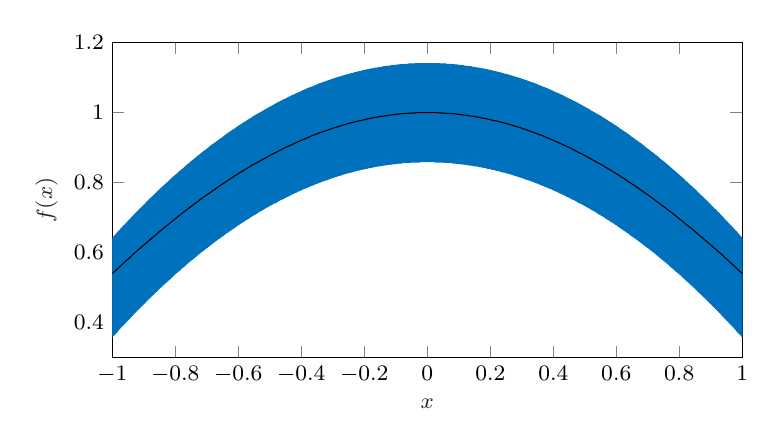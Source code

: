 % This file was created by matlab2tikz.
%
\definecolor{mycolor1}{rgb}{0.0,0.447,0.741}%
%
\begin{tikzpicture}
\footnotesize

\begin{axis}[%
width=8cm,
height=4cm,
at={(0in,0in)},
scale only axis,
xmin=-1,
xmax=1,
xlabel style={font=\color{white!15!black}},
xlabel={$x$},
ymin=0.3,
ymax=1.2,
ylabel style={font=\color{white!15!black}},
ylabel={$f(x)$},
axis background/.style={fill=white}
]

\addplot[area legend, draw=mycolor1, fill=mycolor1, forget plot]
table[row sep=crcr] {%
x	y\\
1	0.36\\
0.998	0.362\\
0.996	0.364\\
0.994	0.366\\
0.988	0.371\\
0.986	0.373\\
0.984	0.375\\
0.982	0.377\\
0.981	0.379\\
0.979	0.381\\
0.977	0.383\\
0.975	0.385\\
0.973	0.387\\
0.971	0.389\\
0.969	0.391\\
0.965	0.394\\
0.963	0.396\\
0.961	0.398\\
0.959	0.4\\
0.957	0.402\\
0.955	0.404\\
0.953	0.406\\
0.951	0.407\\
0.949	0.409\\
0.947	0.411\\
0.945	0.413\\
0.943	0.415\\
0.941	0.417\\
0.94	0.418\\
0.935	0.422\\
0.934	0.424\\
0.932	0.426\\
0.93	0.428\\
0.928	0.429\\
0.926	0.431\\
0.924	0.433\\
0.922	0.435\\
0.92	0.437\\
0.918	0.438\\
0.916	0.44\\
0.914	0.442\\
0.912	0.444\\
0.91	0.446\\
0.908	0.447\\
0.906	0.449\\
0.904	0.451\\
0.902	0.453\\
0.9	0.454\\
0.898	0.456\\
0.896	0.458\\
0.894	0.46\\
0.893	0.461\\
0.891	0.463\\
0.889	0.465\\
0.887	0.467\\
0.885	0.468\\
0.883	0.47\\
0.881	0.472\\
0.879	0.473\\
0.877	0.475\\
0.873	0.479\\
0.871	0.48\\
0.869	0.482\\
0.867	0.484\\
0.865	0.485\\
0.863	0.487\\
0.861	0.489\\
0.859	0.49\\
0.857	0.492\\
0.856	0.494\\
0.854	0.495\\
0.852	0.497\\
0.85	0.499\\
0.848	0.5\\
0.846	0.502\\
0.844	0.504\\
0.842	0.505\\
0.84	0.507\\
0.838	0.509\\
0.836	0.51\\
0.834	0.512\\
0.832	0.514\\
0.83	0.515\\
0.828	0.517\\
0.826	0.518\\
0.824	0.52\\
0.822	0.522\\
0.82	0.523\\
0.818	0.525\\
0.816	0.526\\
0.815	0.528\\
0.81	0.531\\
0.809	0.533\\
0.807	0.534\\
0.805	0.536\\
0.803	0.538\\
0.801	0.539\\
0.799	0.541\\
0.797	0.542\\
0.795	0.544\\
0.793	0.545\\
0.791	0.547\\
0.789	0.548\\
0.787	0.55\\
0.785	0.551\\
0.783	0.553\\
0.781	0.555\\
0.779	0.556\\
0.777	0.558\\
0.775	0.559\\
0.773	0.561\\
0.771	0.562\\
0.769	0.564\\
0.768	0.565\\
0.766	0.567\\
0.764	0.568\\
0.762	0.57\\
0.76	0.571\\
0.758	0.573\\
0.756	0.574\\
0.754	0.576\\
0.752	0.577\\
0.748	0.58\\
0.746	0.581\\
0.744	0.583\\
0.742	0.584\\
0.74	0.586\\
0.738	0.587\\
0.736	0.589\\
0.734	0.59\\
0.732	0.592\\
0.731	0.593\\
0.729	0.594\\
0.727	0.596\\
0.725	0.597\\
0.723	0.599\\
0.721	0.6\\
0.719	0.602\\
0.715	0.604\\
0.713	0.606\\
0.711	0.607\\
0.709	0.608\\
0.707	0.61\\
0.705	0.611\\
0.703	0.613\\
0.701	0.614\\
0.699	0.615\\
0.697	0.617\\
0.695	0.618\\
0.693	0.619\\
0.691	0.621\\
0.69	0.622\\
0.688	0.623\\
0.685	0.625\\
0.684	0.626\\
0.682	0.627\\
0.68	0.629\\
0.678	0.63\\
0.676	0.631\\
0.674	0.633\\
0.672	0.634\\
0.67	0.635\\
0.668	0.637\\
0.666	0.638\\
0.664	0.639\\
0.662	0.641\\
0.66	0.642\\
0.658	0.643\\
0.656	0.644\\
0.654	0.646\\
0.652	0.647\\
0.65	0.648\\
0.648	0.649\\
0.646	0.651\\
0.644	0.652\\
0.643	0.653\\
0.641	0.655\\
0.639	0.656\\
0.637	0.657\\
0.635	0.658\\
0.633	0.659\\
0.631	0.661\\
0.629	0.662\\
0.627	0.663\\
0.625	0.664\\
0.623	0.666\\
0.621	0.667\\
0.619	0.668\\
0.617	0.669\\
0.615	0.67\\
0.613	0.672\\
0.611	0.673\\
0.609	0.674\\
0.607	0.675\\
0.606	0.676\\
0.604	0.678\\
0.602	0.679\\
0.6	0.68\\
0.598	0.681\\
0.596	0.682\\
0.594	0.683\\
0.592	0.685\\
0.59	0.686\\
0.588	0.687\\
0.586	0.688\\
0.584	0.689\\
0.582	0.69\\
0.58	0.692\\
0.578	0.693\\
0.576	0.694\\
0.574	0.695\\
0.572	0.696\\
0.57	0.697\\
0.568	0.698\\
0.566	0.699\\
0.565	0.701\\
0.562	0.702\\
0.56	0.703\\
0.559	0.704\\
0.557	0.705\\
0.555	0.706\\
0.553	0.707\\
0.551	0.708\\
0.549	0.709\\
0.547	0.71\\
0.545	0.711\\
0.543	0.712\\
0.541	0.713\\
0.539	0.715\\
0.537	0.716\\
0.535	0.717\\
0.531	0.719\\
0.529	0.72\\
0.527	0.721\\
0.525	0.722\\
0.523	0.723\\
0.521	0.724\\
0.519	0.725\\
0.518	0.726\\
0.516	0.727\\
0.514	0.728\\
0.512	0.729\\
0.51	0.73\\
0.508	0.731\\
0.506	0.732\\
0.504	0.733\\
0.502	0.734\\
0.5	0.735\\
0.498	0.736\\
0.496	0.737\\
0.494	0.738\\
0.492	0.739\\
0.49	0.74\\
0.488	0.741\\
0.486	0.742\\
0.484	0.742\\
0.482	0.743\\
0.48	0.744\\
0.478	0.745\\
0.477	0.746\\
0.475	0.747\\
0.473	0.748\\
0.471	0.749\\
0.469	0.75\\
0.465	0.752\\
0.463	0.753\\
0.461	0.753\\
0.459	0.754\\
0.457	0.755\\
0.455	0.756\\
0.453	0.757\\
0.451	0.758\\
0.449	0.759\\
0.447	0.76\\
0.445	0.761\\
0.443	0.761\\
0.441	0.762\\
0.44	0.763\\
0.438	0.764\\
0.435	0.765\\
0.434	0.766\\
0.432	0.767\\
0.43	0.767\\
0.428	0.768\\
0.426	0.769\\
0.424	0.77\\
0.422	0.771\\
0.42	0.772\\
0.418	0.772\\
0.416	0.773\\
0.414	0.774\\
0.412	0.775\\
0.41	0.776\\
0.406	0.777\\
0.404	0.778\\
0.402	0.779\\
0.4	0.78\\
0.398	0.78\\
0.397	0.781\\
0.395	0.782\\
0.393	0.783\\
0.391	0.783\\
0.389	0.784\\
0.387	0.785\\
0.385	0.786\\
0.383	0.786\\
0.381	0.787\\
0.379	0.788\\
0.377	0.789\\
0.375	0.789\\
0.373	0.79\\
0.371	0.791\\
0.369	0.792\\
0.367	0.792\\
0.365	0.793\\
0.363	0.794\\
0.361	0.794\\
0.359	0.795\\
0.357	0.796\\
0.355	0.797\\
0.353	0.797\\
0.352	0.798\\
0.35	0.799\\
0.348	0.799\\
0.346	0.8\\
0.344	0.801\\
0.342	0.801\\
0.34	0.802\\
0.338	0.803\\
0.336	0.803\\
0.334	0.804\\
0.332	0.805\\
0.33	0.805\\
0.328	0.806\\
0.326	0.807\\
0.324	0.807\\
0.322	0.808\\
0.32	0.808\\
0.318	0.809\\
0.316	0.81\\
0.315	0.81\\
0.31	0.811\\
0.309	0.812\\
0.307	0.813\\
0.305	0.813\\
0.303	0.814\\
0.301	0.815\\
0.299	0.815\\
0.297	0.816\\
0.295	0.816\\
0.293	0.817\\
0.291	0.817\\
0.289	0.818\\
0.287	0.819\\
0.285	0.819\\
0.283	0.82\\
0.281	0.82\\
0.279	0.821\\
0.277	0.821\\
0.275	0.822\\
0.273	0.822\\
0.272	0.823\\
0.27	0.823\\
0.268	0.824\\
0.266	0.825\\
0.264	0.825\\
0.262	0.826\\
0.26	0.826\\
0.258	0.827\\
0.256	0.827\\
0.254	0.828\\
0.252	0.828\\
0.248	0.829\\
0.246	0.83\\
0.244	0.83\\
0.242	0.83\\
0.24	0.831\\
0.238	0.831\\
0.236	0.832\\
0.234	0.832\\
0.232	0.833\\
0.231	0.833\\
0.229	0.834\\
0.227	0.834\\
0.225	0.835\\
0.223	0.835\\
0.221	0.835\\
0.219	0.836\\
0.217	0.836\\
0.215	0.837\\
0.213	0.837\\
0.211	0.838\\
0.209	0.838\\
0.207	0.838\\
0.205	0.839\\
0.203	0.839\\
0.201	0.84\\
0.199	0.84\\
0.197	0.84\\
0.195	0.841\\
0.193	0.841\\
0.191	0.841\\
0.19	0.842\\
0.188	0.842\\
0.185	0.843\\
0.184	0.843\\
0.182	0.843\\
0.18	0.844\\
0.178	0.844\\
0.176	0.844\\
0.174	0.845\\
0.172	0.845\\
0.17	0.845\\
0.168	0.846\\
0.166	0.846\\
0.164	0.846\\
0.162	0.847\\
0.16	0.847\\
0.156	0.848\\
0.154	0.848\\
0.152	0.848\\
0.15	0.848\\
0.148	0.849\\
0.146	0.849\\
0.144	0.849\\
0.143	0.85\\
0.141	0.85\\
0.139	0.85\\
0.137	0.85\\
0.135	0.851\\
0.133	0.851\\
0.131	0.851\\
0.129	0.851\\
0.127	0.852\\
0.125	0.852\\
0.123	0.852\\
0.121	0.852\\
0.119	0.853\\
0.117	0.853\\
0.115	0.853\\
0.113	0.853\\
0.111	0.854\\
0.109	0.854\\
0.107	0.854\\
0.105	0.854\\
0.103	0.854\\
0.102	0.855\\
0.1	0.855\\
0.098	0.855\\
0.096	0.855\\
0.094	0.855\\
0.092	0.856\\
0.09	0.856\\
0.088	0.856\\
0.086	0.856\\
0.084	0.856\\
0.082	0.856\\
0.08	0.857\\
0.078	0.857\\
0.076	0.857\\
0.074	0.857\\
0.072	0.857\\
0.07	0.857\\
0.068	0.857\\
0.066	0.858\\
0.065	0.858\\
0.06	0.858\\
0.059	0.858\\
0.057	0.858\\
0.055	0.858\\
0.053	0.858\\
0.051	0.859\\
0.049	0.859\\
0.047	0.859\\
0.045	0.859\\
0.043	0.859\\
0.041	0.859\\
0.039	0.859\\
0.037	0.859\\
0.035	0.859\\
0.031	0.859\\
0.029	0.859\\
0.027	0.859\\
0.025	0.859\\
0.023	0.86\\
0.021	0.86\\
0.019	0.86\\
0.016	0.86\\
0.014	0.86\\
0.004	0.86\\
0.002	0.86\\
-0.002	0.86\\
-0.004	0.86\\
-0.014	0.86\\
-0.016	0.86\\
-0.019	0.86\\
-0.021	0.86\\
-0.023	0.86\\
-0.025	0.859\\
-0.027	0.859\\
-0.029	0.859\\
-0.031	0.859\\
-0.035	0.859\\
-0.037	0.859\\
-0.039	0.859\\
-0.041	0.859\\
-0.043	0.859\\
-0.045	0.859\\
-0.047	0.859\\
-0.049	0.859\\
-0.051	0.859\\
-0.053	0.858\\
-0.055	0.858\\
-0.057	0.858\\
-0.059	0.858\\
-0.06	0.858\\
-0.065	0.858\\
-0.066	0.858\\
-0.068	0.857\\
-0.07	0.857\\
-0.072	0.857\\
-0.074	0.857\\
-0.076	0.857\\
-0.078	0.857\\
-0.08	0.857\\
-0.082	0.856\\
-0.084	0.856\\
-0.086	0.856\\
-0.088	0.856\\
-0.09	0.856\\
-0.092	0.856\\
-0.094	0.855\\
-0.096	0.855\\
-0.098	0.855\\
-0.1	0.855\\
-0.102	0.855\\
-0.103	0.854\\
-0.105	0.854\\
-0.107	0.854\\
-0.109	0.854\\
-0.111	0.854\\
-0.113	0.853\\
-0.115	0.853\\
-0.117	0.853\\
-0.119	0.853\\
-0.121	0.852\\
-0.123	0.852\\
-0.125	0.852\\
-0.127	0.852\\
-0.129	0.851\\
-0.131	0.851\\
-0.133	0.851\\
-0.135	0.851\\
-0.137	0.85\\
-0.139	0.85\\
-0.141	0.85\\
-0.143	0.85\\
-0.144	0.849\\
-0.146	0.849\\
-0.148	0.849\\
-0.15	0.848\\
-0.152	0.848\\
-0.154	0.848\\
-0.156	0.848\\
-0.16	0.847\\
-0.162	0.847\\
-0.164	0.846\\
-0.166	0.846\\
-0.168	0.846\\
-0.17	0.845\\
-0.172	0.845\\
-0.174	0.845\\
-0.176	0.844\\
-0.178	0.844\\
-0.18	0.844\\
-0.182	0.843\\
-0.184	0.843\\
-0.185	0.843\\
-0.188	0.842\\
-0.19	0.842\\
-0.191	0.841\\
-0.193	0.841\\
-0.195	0.841\\
-0.197	0.84\\
-0.199	0.84\\
-0.201	0.84\\
-0.203	0.839\\
-0.205	0.839\\
-0.207	0.838\\
-0.209	0.838\\
-0.211	0.838\\
-0.213	0.837\\
-0.215	0.837\\
-0.217	0.836\\
-0.219	0.836\\
-0.221	0.835\\
-0.223	0.835\\
-0.225	0.835\\
-0.227	0.834\\
-0.229	0.834\\
-0.231	0.833\\
-0.232	0.833\\
-0.234	0.832\\
-0.236	0.832\\
-0.238	0.831\\
-0.24	0.831\\
-0.242	0.83\\
-0.244	0.83\\
-0.246	0.83\\
-0.248	0.829\\
-0.252	0.828\\
-0.254	0.828\\
-0.256	0.827\\
-0.258	0.827\\
-0.26	0.826\\
-0.262	0.826\\
-0.264	0.825\\
-0.266	0.825\\
-0.268	0.824\\
-0.27	0.823\\
-0.272	0.823\\
-0.273	0.822\\
-0.275	0.822\\
-0.277	0.821\\
-0.279	0.821\\
-0.281	0.82\\
-0.283	0.82\\
-0.285	0.819\\
-0.287	0.819\\
-0.289	0.818\\
-0.291	0.817\\
-0.293	0.817\\
-0.295	0.816\\
-0.297	0.816\\
-0.299	0.815\\
-0.301	0.815\\
-0.303	0.814\\
-0.305	0.813\\
-0.307	0.813\\
-0.309	0.812\\
-0.31	0.811\\
-0.315	0.81\\
-0.316	0.81\\
-0.318	0.809\\
-0.32	0.808\\
-0.322	0.808\\
-0.324	0.807\\
-0.326	0.807\\
-0.328	0.806\\
-0.33	0.805\\
-0.332	0.805\\
-0.334	0.804\\
-0.336	0.803\\
-0.338	0.803\\
-0.34	0.802\\
-0.342	0.801\\
-0.344	0.801\\
-0.346	0.8\\
-0.348	0.799\\
-0.35	0.799\\
-0.352	0.798\\
-0.353	0.797\\
-0.355	0.797\\
-0.357	0.796\\
-0.359	0.795\\
-0.361	0.794\\
-0.363	0.794\\
-0.365	0.793\\
-0.367	0.792\\
-0.369	0.792\\
-0.371	0.791\\
-0.373	0.79\\
-0.375	0.789\\
-0.377	0.789\\
-0.379	0.788\\
-0.381	0.787\\
-0.383	0.786\\
-0.385	0.786\\
-0.387	0.785\\
-0.389	0.784\\
-0.391	0.783\\
-0.393	0.783\\
-0.395	0.782\\
-0.397	0.781\\
-0.398	0.78\\
-0.4	0.78\\
-0.402	0.779\\
-0.404	0.778\\
-0.406	0.777\\
-0.41	0.776\\
-0.412	0.775\\
-0.414	0.774\\
-0.416	0.773\\
-0.418	0.772\\
-0.42	0.772\\
-0.422	0.771\\
-0.424	0.77\\
-0.426	0.769\\
-0.428	0.768\\
-0.43	0.767\\
-0.432	0.767\\
-0.434	0.766\\
-0.435	0.765\\
-0.438	0.764\\
-0.44	0.763\\
-0.441	0.762\\
-0.443	0.761\\
-0.445	0.761\\
-0.447	0.76\\
-0.449	0.759\\
-0.451	0.758\\
-0.453	0.757\\
-0.455	0.756\\
-0.457	0.755\\
-0.459	0.754\\
-0.461	0.753\\
-0.463	0.753\\
-0.465	0.752\\
-0.469	0.75\\
-0.471	0.749\\
-0.473	0.748\\
-0.475	0.747\\
-0.477	0.746\\
-0.478	0.745\\
-0.48	0.744\\
-0.482	0.743\\
-0.484	0.742\\
-0.486	0.742\\
-0.488	0.741\\
-0.49	0.74\\
-0.492	0.739\\
-0.494	0.738\\
-0.496	0.737\\
-0.498	0.736\\
-0.5	0.735\\
-0.502	0.734\\
-0.504	0.733\\
-0.506	0.732\\
-0.508	0.731\\
-0.51	0.73\\
-0.512	0.729\\
-0.514	0.728\\
-0.516	0.727\\
-0.518	0.726\\
-0.519	0.725\\
-0.521	0.724\\
-0.523	0.723\\
-0.525	0.722\\
-0.527	0.721\\
-0.529	0.72\\
-0.531	0.719\\
-0.535	0.717\\
-0.537	0.716\\
-0.539	0.715\\
-0.541	0.713\\
-0.543	0.712\\
-0.545	0.711\\
-0.547	0.71\\
-0.549	0.709\\
-0.551	0.708\\
-0.553	0.707\\
-0.555	0.706\\
-0.557	0.705\\
-0.559	0.704\\
-0.56	0.703\\
-0.562	0.702\\
-0.565	0.701\\
-0.566	0.699\\
-0.568	0.698\\
-0.57	0.697\\
-0.572	0.696\\
-0.574	0.695\\
-0.576	0.694\\
-0.578	0.693\\
-0.58	0.692\\
-0.582	0.69\\
-0.584	0.689\\
-0.586	0.688\\
-0.588	0.687\\
-0.59	0.686\\
-0.592	0.685\\
-0.594	0.683\\
-0.596	0.682\\
-0.598	0.681\\
-0.6	0.68\\
-0.602	0.679\\
-0.604	0.678\\
-0.606	0.676\\
-0.607	0.675\\
-0.609	0.674\\
-0.611	0.673\\
-0.613	0.672\\
-0.615	0.67\\
-0.617	0.669\\
-0.619	0.668\\
-0.621	0.667\\
-0.623	0.666\\
-0.625	0.664\\
-0.627	0.663\\
-0.629	0.662\\
-0.631	0.661\\
-0.633	0.659\\
-0.635	0.658\\
-0.637	0.657\\
-0.639	0.656\\
-0.641	0.655\\
-0.643	0.653\\
-0.644	0.652\\
-0.646	0.651\\
-0.648	0.649\\
-0.65	0.648\\
-0.652	0.647\\
-0.654	0.646\\
-0.656	0.644\\
-0.658	0.643\\
-0.66	0.642\\
-0.662	0.641\\
-0.664	0.639\\
-0.666	0.638\\
-0.668	0.637\\
-0.67	0.635\\
-0.672	0.634\\
-0.674	0.633\\
-0.676	0.631\\
-0.678	0.63\\
-0.68	0.629\\
-0.682	0.627\\
-0.684	0.626\\
-0.685	0.625\\
-0.688	0.623\\
-0.69	0.622\\
-0.691	0.621\\
-0.693	0.619\\
-0.695	0.618\\
-0.697	0.617\\
-0.699	0.615\\
-0.701	0.614\\
-0.703	0.613\\
-0.705	0.611\\
-0.707	0.61\\
-0.709	0.608\\
-0.711	0.607\\
-0.713	0.606\\
-0.715	0.604\\
-0.719	0.602\\
-0.721	0.6\\
-0.723	0.599\\
-0.725	0.597\\
-0.727	0.596\\
-0.729	0.594\\
-0.731	0.593\\
-0.732	0.592\\
-0.734	0.59\\
-0.736	0.589\\
-0.738	0.587\\
-0.74	0.586\\
-0.742	0.584\\
-0.744	0.583\\
-0.746	0.581\\
-0.748	0.58\\
-0.752	0.577\\
-0.754	0.576\\
-0.756	0.574\\
-0.758	0.573\\
-0.76	0.571\\
-0.762	0.57\\
-0.764	0.568\\
-0.766	0.567\\
-0.768	0.565\\
-0.769	0.564\\
-0.771	0.562\\
-0.773	0.561\\
-0.775	0.559\\
-0.777	0.558\\
-0.779	0.556\\
-0.781	0.555\\
-0.783	0.553\\
-0.785	0.551\\
-0.787	0.55\\
-0.789	0.548\\
-0.791	0.547\\
-0.793	0.545\\
-0.795	0.544\\
-0.797	0.542\\
-0.799	0.541\\
-0.801	0.539\\
-0.803	0.538\\
-0.805	0.536\\
-0.807	0.534\\
-0.809	0.533\\
-0.81	0.531\\
-0.815	0.528\\
-0.816	0.526\\
-0.818	0.525\\
-0.82	0.523\\
-0.822	0.522\\
-0.824	0.52\\
-0.826	0.518\\
-0.828	0.517\\
-0.83	0.515\\
-0.832	0.514\\
-0.834	0.512\\
-0.836	0.51\\
-0.838	0.509\\
-0.84	0.507\\
-0.842	0.505\\
-0.844	0.504\\
-0.846	0.502\\
-0.848	0.5\\
-0.85	0.499\\
-0.852	0.497\\
-0.854	0.495\\
-0.856	0.494\\
-0.857	0.492\\
-0.859	0.49\\
-0.861	0.489\\
-0.863	0.487\\
-0.865	0.485\\
-0.867	0.484\\
-0.869	0.482\\
-0.871	0.48\\
-0.873	0.479\\
-0.877	0.475\\
-0.879	0.473\\
-0.881	0.472\\
-0.883	0.47\\
-0.885	0.468\\
-0.887	0.467\\
-0.889	0.465\\
-0.891	0.463\\
-0.893	0.461\\
-0.894	0.46\\
-0.896	0.458\\
-0.898	0.456\\
-0.9	0.454\\
-0.902	0.453\\
-0.904	0.451\\
-0.906	0.449\\
-0.908	0.447\\
-0.91	0.446\\
-0.912	0.444\\
-0.914	0.442\\
-0.916	0.44\\
-0.918	0.438\\
-0.92	0.437\\
-0.922	0.435\\
-0.924	0.433\\
-0.926	0.431\\
-0.928	0.429\\
-0.93	0.428\\
-0.932	0.426\\
-0.934	0.424\\
-0.935	0.422\\
-0.94	0.418\\
-0.941	0.417\\
-0.943	0.415\\
-0.945	0.413\\
-0.947	0.411\\
-0.949	0.409\\
-0.951	0.407\\
-0.953	0.406\\
-0.955	0.404\\
-0.957	0.402\\
-0.959	0.4\\
-0.961	0.398\\
-0.963	0.396\\
-0.965	0.394\\
-0.969	0.391\\
-0.971	0.389\\
-0.973	0.387\\
-0.975	0.385\\
-0.977	0.383\\
-0.979	0.381\\
-0.981	0.379\\
-0.982	0.377\\
-0.984	0.375\\
-0.986	0.373\\
-0.988	0.371\\
-0.994	0.366\\
-0.996	0.364\\
-0.998	0.362\\
-1	0.36\\
-1	0.64\\
-0.988	0.652\\
-0.986	0.654\\
-0.981	0.66\\
-0.979	0.661\\
-0.977	0.663\\
-0.975	0.665\\
-0.973	0.667\\
-0.971	0.669\\
-0.969	0.671\\
-0.965	0.675\\
-0.963	0.677\\
-0.961	0.678\\
-0.959	0.68\\
-0.957	0.682\\
-0.955	0.684\\
-0.953	0.686\\
-0.951	0.688\\
-0.949	0.69\\
-0.947	0.692\\
-0.945	0.693\\
-0.943	0.695\\
-0.941	0.697\\
-0.94	0.699\\
-0.935	0.703\\
-0.934	0.704\\
-0.932	0.706\\
-0.93	0.708\\
-0.928	0.71\\
-0.926	0.712\\
-0.924	0.714\\
-0.922	0.715\\
-0.92	0.717\\
-0.918	0.719\\
-0.916	0.721\\
-0.914	0.723\\
-0.912	0.724\\
-0.91	0.726\\
-0.908	0.728\\
-0.906	0.73\\
-0.904	0.731\\
-0.902	0.733\\
-0.9	0.735\\
-0.898	0.737\\
-0.896	0.738\\
-0.894	0.74\\
-0.893	0.742\\
-0.891	0.744\\
-0.889	0.745\\
-0.887	0.747\\
-0.885	0.749\\
-0.883	0.751\\
-0.881	0.752\\
-0.879	0.754\\
-0.877	0.756\\
-0.873	0.759\\
-0.871	0.761\\
-0.869	0.762\\
-0.867	0.764\\
-0.865	0.766\\
-0.863	0.768\\
-0.861	0.769\\
-0.859	0.771\\
-0.857	0.773\\
-0.856	0.774\\
-0.854	0.776\\
-0.852	0.778\\
-0.85	0.779\\
-0.848	0.781\\
-0.846	0.783\\
-0.844	0.784\\
-0.842	0.786\\
-0.84	0.788\\
-0.838	0.789\\
-0.836	0.791\\
-0.834	0.792\\
-0.832	0.794\\
-0.83	0.796\\
-0.828	0.797\\
-0.826	0.799\\
-0.824	0.801\\
-0.822	0.802\\
-0.82	0.804\\
-0.818	0.805\\
-0.816	0.807\\
-0.815	0.809\\
-0.81	0.812\\
-0.809	0.813\\
-0.807	0.815\\
-0.805	0.817\\
-0.803	0.818\\
-0.801	0.82\\
-0.799	0.821\\
-0.797	0.823\\
-0.795	0.824\\
-0.793	0.826\\
-0.791	0.827\\
-0.789	0.829\\
-0.787	0.831\\
-0.785	0.832\\
-0.783	0.834\\
-0.781	0.835\\
-0.779	0.837\\
-0.777	0.838\\
-0.775	0.84\\
-0.773	0.841\\
-0.771	0.843\\
-0.769	0.844\\
-0.768	0.846\\
-0.766	0.847\\
-0.764	0.849\\
-0.762	0.85\\
-0.76	0.852\\
-0.758	0.853\\
-0.756	0.855\\
-0.754	0.856\\
-0.752	0.858\\
-0.748	0.861\\
-0.746	0.862\\
-0.744	0.863\\
-0.742	0.865\\
-0.74	0.866\\
-0.738	0.868\\
-0.736	0.869\\
-0.734	0.871\\
-0.732	0.872\\
-0.731	0.874\\
-0.729	0.875\\
-0.727	0.876\\
-0.725	0.878\\
-0.723	0.879\\
-0.721	0.88\\
-0.719	0.882\\
-0.715	0.885\\
-0.713	0.886\\
-0.711	0.887\\
-0.709	0.889\\
-0.707	0.89\\
-0.705	0.892\\
-0.703	0.893\\
-0.701	0.894\\
-0.699	0.896\\
-0.697	0.897\\
-0.695	0.898\\
-0.693	0.9\\
-0.691	0.901\\
-0.69	0.903\\
-0.688	0.904\\
-0.685	0.905\\
-0.684	0.907\\
-0.682	0.908\\
-0.68	0.909\\
-0.678	0.911\\
-0.676	0.912\\
-0.674	0.913\\
-0.672	0.914\\
-0.67	0.916\\
-0.668	0.917\\
-0.666	0.918\\
-0.664	0.92\\
-0.662	0.921\\
-0.66	0.922\\
-0.656	0.925\\
-0.654	0.926\\
-0.652	0.927\\
-0.65	0.929\\
-0.648	0.93\\
-0.646	0.931\\
-0.644	0.932\\
-0.643	0.934\\
-0.641	0.935\\
-0.639	0.936\\
-0.637	0.938\\
-0.635	0.939\\
-0.633	0.94\\
-0.631	0.941\\
-0.629	0.943\\
-0.627	0.944\\
-0.625	0.945\\
-0.623	0.946\\
-0.621	0.947\\
-0.619	0.949\\
-0.617	0.95\\
-0.615	0.951\\
-0.613	0.952\\
-0.611	0.953\\
-0.609	0.955\\
-0.607	0.956\\
-0.606	0.957\\
-0.604	0.958\\
-0.602	0.959\\
-0.6	0.961\\
-0.598	0.962\\
-0.596	0.963\\
-0.594	0.964\\
-0.592	0.965\\
-0.59	0.966\\
-0.588	0.967\\
-0.586	0.969\\
-0.584	0.97\\
-0.582	0.971\\
-0.58	0.972\\
-0.578	0.973\\
-0.576	0.974\\
-0.574	0.975\\
-0.572	0.977\\
-0.57	0.978\\
-0.568	0.979\\
-0.566	0.98\\
-0.565	0.981\\
-0.56	0.983\\
-0.559	0.984\\
-0.557	0.985\\
-0.555	0.986\\
-0.553	0.988\\
-0.551	0.989\\
-0.549	0.99\\
-0.547	0.991\\
-0.545	0.992\\
-0.543	0.993\\
-0.541	0.994\\
-0.539	0.995\\
-0.537	0.996\\
-0.535	0.997\\
-0.533	0.998\\
-0.531	0.999\\
-0.529	1.0\\
-0.527	1.001\\
-0.525	1.002\\
-0.523	1.003\\
-0.521	1.004\\
-0.519	1.005\\
-0.518	1.006\\
-0.516	1.007\\
-0.514	1.008\\
-0.512	1.009\\
-0.51	1.01\\
-0.508	1.011\\
-0.506	1.012\\
-0.504	1.013\\
-0.502	1.014\\
-0.5	1.015\\
-0.498	1.016\\
-0.496	1.017\\
-0.494	1.018\\
-0.492	1.019\\
-0.49	1.02\\
-0.488	1.021\\
-0.486	1.022\\
-0.484	1.023\\
-0.482	1.024\\
-0.48	1.025\\
-0.478	1.026\\
-0.477	1.027\\
-0.475	1.028\\
-0.473	1.028\\
-0.471	1.03\\
-0.469	1.03\\
-0.465	1.032\\
-0.463	1.033\\
-0.461	1.034\\
-0.459	1.035\\
-0.457	1.036\\
-0.455	1.037\\
-0.453	1.038\\
-0.451	1.038\\
-0.449	1.039\\
-0.447	1.04\\
-0.445	1.041\\
-0.443	1.042\\
-0.441	1.043\\
-0.44	1.044\\
-0.438	1.044\\
-0.435	1.045\\
-0.434	1.046\\
-0.432	1.047\\
-0.43	1.048\\
-0.428	1.049\\
-0.426	1.05\\
-0.424	1.05\\
-0.422	1.051\\
-0.42	1.052\\
-0.418	1.053\\
-0.416	1.054\\
-0.414	1.054\\
-0.412	1.055\\
-0.41	1.056\\
-0.406	1.058\\
-0.404	1.058\\
-0.402	1.059\\
-0.4	1.06\\
-0.398	1.061\\
-0.397	1.062\\
-0.395	1.062\\
-0.393	1.063\\
-0.391	1.064\\
-0.389	1.065\\
-0.387	1.065\\
-0.385	1.066\\
-0.383	1.067\\
-0.381	1.068\\
-0.379	1.069\\
-0.377	1.069\\
-0.375	1.07\\
-0.373	1.071\\
-0.371	1.071\\
-0.369	1.072\\
-0.367	1.073\\
-0.365	1.073\\
-0.363	1.074\\
-0.361	1.075\\
-0.359	1.076\\
-0.357	1.076\\
-0.355	1.077\\
-0.353	1.078\\
-0.352	1.078\\
-0.35	1.079\\
-0.348	1.08\\
-0.346	1.081\\
-0.344	1.081\\
-0.342	1.082\\
-0.34	1.083\\
-0.338	1.083\\
-0.336	1.084\\
-0.334	1.085\\
-0.332	1.085\\
-0.33	1.086\\
-0.328	1.086\\
-0.326	1.087\\
-0.324	1.088\\
-0.322	1.088\\
-0.32	1.089\\
-0.318	1.09\\
-0.316	1.09\\
-0.315	1.091\\
-0.31	1.092\\
-0.309	1.093\\
-0.307	1.093\\
-0.305	1.094\\
-0.303	1.094\\
-0.301	1.095\\
-0.299	1.096\\
-0.297	1.096\\
-0.295	1.097\\
-0.293	1.097\\
-0.291	1.098\\
-0.289	1.099\\
-0.287	1.099\\
-0.285	1.1\\
-0.283	1.1\\
-0.281	1.101\\
-0.279	1.101\\
-0.277	1.102\\
-0.275	1.102\\
-0.273	1.103\\
-0.272	1.103\\
-0.27	1.104\\
-0.268	1.104\\
-0.266	1.105\\
-0.264	1.105\\
-0.262	1.106\\
-0.26	1.107\\
-0.258	1.107\\
-0.256	1.107\\
-0.254	1.108\\
-0.252	1.109\\
-0.248	1.109\\
-0.246	1.11\\
-0.244	1.11\\
-0.242	1.111\\
-0.24	1.111\\
-0.238	1.112\\
-0.236	1.112\\
-0.234	1.113\\
-0.232	1.113\\
-0.231	1.114\\
-0.229	1.114\\
-0.227	1.115\\
-0.225	1.115\\
-0.223	1.115\\
-0.221	1.116\\
-0.219	1.116\\
-0.217	1.117\\
-0.215	1.117\\
-0.213	1.118\\
-0.211	1.118\\
-0.209	1.118\\
-0.207	1.119\\
-0.205	1.119\\
-0.203	1.12\\
-0.201	1.12\\
-0.199	1.12\\
-0.197	1.121\\
-0.195	1.121\\
-0.193	1.122\\
-0.191	1.122\\
-0.19	1.122\\
-0.188	1.123\\
-0.185	1.123\\
-0.184	1.123\\
-0.182	1.124\\
-0.18	1.124\\
-0.178	1.125\\
-0.176	1.125\\
-0.174	1.125\\
-0.172	1.125\\
-0.17	1.126\\
-0.168	1.126\\
-0.166	1.127\\
-0.164	1.127\\
-0.162	1.127\\
-0.16	1.127\\
-0.156	1.128\\
-0.154	1.128\\
-0.152	1.129\\
-0.15	1.129\\
-0.148	1.129\\
-0.146	1.129\\
-0.144	1.13\\
-0.143	1.13\\
-0.141	1.13\\
-0.139	1.131\\
-0.137	1.131\\
-0.135	1.131\\
-0.133	1.131\\
-0.131	1.132\\
-0.129	1.132\\
-0.127	1.132\\
-0.125	1.132\\
-0.123	1.133\\
-0.121	1.133\\
-0.119	1.133\\
-0.117	1.133\\
-0.115	1.134\\
-0.113	1.134\\
-0.111	1.134\\
-0.109	1.134\\
-0.107	1.135\\
-0.105	1.135\\
-0.103	1.135\\
-0.102	1.135\\
-0.1	1.135\\
-0.098	1.135\\
-0.096	1.136\\
-0.094	1.136\\
-0.092	1.136\\
-0.09	1.136\\
-0.088	1.136\\
-0.086	1.137\\
-0.084	1.137\\
-0.082	1.137\\
-0.08	1.137\\
-0.078	1.137\\
-0.076	1.137\\
-0.074	1.137\\
-0.072	1.138\\
-0.07	1.138\\
-0.068	1.138\\
-0.066	1.138\\
-0.065	1.138\\
-0.06	1.138\\
-0.059	1.139\\
-0.057	1.139\\
-0.055	1.139\\
-0.053	1.139\\
-0.051	1.139\\
-0.049	1.139\\
-0.047	1.139\\
-0.045	1.139\\
-0.043	1.139\\
-0.041	1.139\\
-0.039	1.139\\
-0.037	1.14\\
-0.035	1.14\\
-0.031	1.14\\
-0.029	1.14\\
-0.027	1.14\\
-0.025	1.14\\
-0.023	1.14\\
-0.021	1.14\\
-0.019	1.14\\
-0.016	1.14\\
-0.014	1.14\\
0.014	1.14\\
0.016	1.14\\
0.019	1.14\\
0.021	1.14\\
0.023	1.14\\
0.025	1.14\\
0.027	1.14\\
0.029	1.14\\
0.031	1.14\\
0.035	1.14\\
0.037	1.14\\
0.039	1.139\\
0.041	1.139\\
0.043	1.139\\
0.045	1.139\\
0.047	1.139\\
0.049	1.139\\
0.051	1.139\\
0.053	1.139\\
0.055	1.139\\
0.057	1.139\\
0.059	1.139\\
0.06	1.138\\
0.065	1.138\\
0.066	1.138\\
0.068	1.138\\
0.07	1.138\\
0.072	1.138\\
0.074	1.137\\
0.076	1.137\\
0.078	1.137\\
0.08	1.137\\
0.082	1.137\\
0.084	1.137\\
0.086	1.137\\
0.088	1.136\\
0.09	1.136\\
0.092	1.136\\
0.094	1.136\\
0.096	1.136\\
0.098	1.135\\
0.1	1.135\\
0.102	1.135\\
0.103	1.135\\
0.105	1.135\\
0.107	1.135\\
0.109	1.134\\
0.111	1.134\\
0.113	1.134\\
0.115	1.134\\
0.117	1.133\\
0.119	1.133\\
0.121	1.133\\
0.123	1.133\\
0.125	1.132\\
0.127	1.132\\
0.129	1.132\\
0.131	1.132\\
0.133	1.131\\
0.135	1.131\\
0.137	1.131\\
0.139	1.131\\
0.141	1.13\\
0.143	1.13\\
0.144	1.13\\
0.146	1.129\\
0.148	1.129\\
0.15	1.129\\
0.152	1.129\\
0.154	1.128\\
0.156	1.128\\
0.16	1.127\\
0.162	1.127\\
0.164	1.127\\
0.166	1.127\\
0.168	1.126\\
0.17	1.126\\
0.172	1.125\\
0.174	1.125\\
0.176	1.125\\
0.178	1.125\\
0.18	1.124\\
0.182	1.124\\
0.184	1.123\\
0.185	1.123\\
0.188	1.123\\
0.19	1.122\\
0.191	1.122\\
0.193	1.122\\
0.195	1.121\\
0.197	1.121\\
0.199	1.12\\
0.201	1.12\\
0.203	1.12\\
0.205	1.119\\
0.207	1.119\\
0.209	1.118\\
0.211	1.118\\
0.213	1.118\\
0.215	1.117\\
0.217	1.117\\
0.219	1.116\\
0.221	1.116\\
0.223	1.115\\
0.225	1.115\\
0.227	1.115\\
0.229	1.114\\
0.231	1.114\\
0.232	1.113\\
0.234	1.113\\
0.236	1.112\\
0.238	1.112\\
0.24	1.111\\
0.242	1.111\\
0.244	1.11\\
0.246	1.11\\
0.248	1.109\\
0.252	1.109\\
0.254	1.108\\
0.256	1.107\\
0.258	1.107\\
0.26	1.107\\
0.262	1.106\\
0.264	1.105\\
0.266	1.105\\
0.268	1.104\\
0.27	1.104\\
0.272	1.103\\
0.273	1.103\\
0.275	1.102\\
0.277	1.102\\
0.279	1.101\\
0.281	1.101\\
0.283	1.1\\
0.285	1.1\\
0.287	1.099\\
0.289	1.099\\
0.291	1.098\\
0.293	1.097\\
0.295	1.097\\
0.297	1.096\\
0.299	1.096\\
0.301	1.095\\
0.303	1.094\\
0.305	1.094\\
0.307	1.093\\
0.309	1.093\\
0.31	1.092\\
0.315	1.091\\
0.316	1.09\\
0.318	1.09\\
0.32	1.089\\
0.322	1.088\\
0.324	1.088\\
0.326	1.087\\
0.328	1.086\\
0.33	1.086\\
0.332	1.085\\
0.334	1.085\\
0.336	1.084\\
0.338	1.083\\
0.34	1.083\\
0.342	1.082\\
0.344	1.081\\
0.346	1.081\\
0.348	1.08\\
0.35	1.079\\
0.352	1.078\\
0.353	1.078\\
0.355	1.077\\
0.357	1.076\\
0.359	1.076\\
0.361	1.075\\
0.363	1.074\\
0.365	1.073\\
0.367	1.073\\
0.369	1.072\\
0.371	1.071\\
0.373	1.071\\
0.375	1.07\\
0.377	1.069\\
0.379	1.069\\
0.381	1.068\\
0.383	1.067\\
0.385	1.066\\
0.387	1.065\\
0.389	1.065\\
0.391	1.064\\
0.393	1.063\\
0.395	1.062\\
0.397	1.062\\
0.398	1.061\\
0.4	1.06\\
0.402	1.059\\
0.404	1.058\\
0.406	1.058\\
0.41	1.056\\
0.412	1.055\\
0.414	1.054\\
0.416	1.054\\
0.418	1.053\\
0.42	1.052\\
0.422	1.051\\
0.424	1.05\\
0.426	1.05\\
0.428	1.049\\
0.43	1.048\\
0.432	1.047\\
0.434	1.046\\
0.435	1.045\\
0.438	1.044\\
0.44	1.044\\
0.441	1.043\\
0.443	1.042\\
0.445	1.041\\
0.447	1.04\\
0.449	1.039\\
0.451	1.038\\
0.453	1.038\\
0.455	1.037\\
0.457	1.036\\
0.459	1.035\\
0.461	1.034\\
0.463	1.033\\
0.465	1.032\\
0.469	1.03\\
0.471	1.03\\
0.473	1.028\\
0.475	1.028\\
0.477	1.027\\
0.478	1.026\\
0.48	1.025\\
0.482	1.024\\
0.484	1.023\\
0.486	1.022\\
0.488	1.021\\
0.49	1.02\\
0.492	1.019\\
0.494	1.018\\
0.496	1.017\\
0.498	1.016\\
0.5	1.015\\
0.502	1.014\\
0.504	1.013\\
0.506	1.012\\
0.508	1.011\\
0.51	1.01\\
0.512	1.009\\
0.514	1.008\\
0.516	1.007\\
0.518	1.006\\
0.519	1.005\\
0.521	1.004\\
0.523	1.003\\
0.525	1.002\\
0.527	1.001\\
0.529	1.0\\
0.531	0.999\\
0.533	0.998\\
0.535	0.997\\
0.537	0.996\\
0.539	0.995\\
0.541	0.994\\
0.543	0.993\\
0.545	0.992\\
0.547	0.991\\
0.549	0.99\\
0.551	0.989\\
0.553	0.988\\
0.555	0.986\\
0.557	0.985\\
0.559	0.984\\
0.56	0.983\\
0.565	0.981\\
0.566	0.98\\
0.568	0.979\\
0.57	0.978\\
0.572	0.977\\
0.574	0.975\\
0.576	0.974\\
0.578	0.973\\
0.58	0.972\\
0.582	0.971\\
0.584	0.97\\
0.586	0.969\\
0.588	0.967\\
0.59	0.966\\
0.592	0.965\\
0.594	0.964\\
0.596	0.963\\
0.598	0.962\\
0.6	0.961\\
0.602	0.959\\
0.604	0.958\\
0.606	0.957\\
0.607	0.956\\
0.609	0.955\\
0.611	0.953\\
0.613	0.952\\
0.615	0.951\\
0.617	0.95\\
0.619	0.949\\
0.621	0.947\\
0.623	0.946\\
0.625	0.945\\
0.627	0.944\\
0.629	0.943\\
0.631	0.941\\
0.633	0.94\\
0.635	0.939\\
0.637	0.938\\
0.639	0.936\\
0.641	0.935\\
0.643	0.934\\
0.644	0.932\\
0.646	0.931\\
0.648	0.93\\
0.65	0.929\\
0.652	0.927\\
0.654	0.926\\
0.656	0.925\\
0.66	0.922\\
0.662	0.921\\
0.664	0.92\\
0.666	0.918\\
0.668	0.917\\
0.67	0.916\\
0.672	0.914\\
0.674	0.913\\
0.676	0.912\\
0.678	0.911\\
0.68	0.909\\
0.682	0.908\\
0.684	0.907\\
0.685	0.905\\
0.688	0.904\\
0.69	0.903\\
0.691	0.901\\
0.693	0.9\\
0.695	0.898\\
0.697	0.897\\
0.699	0.896\\
0.701	0.894\\
0.703	0.893\\
0.705	0.892\\
0.707	0.89\\
0.709	0.889\\
0.711	0.887\\
0.713	0.886\\
0.715	0.885\\
0.719	0.882\\
0.721	0.88\\
0.723	0.879\\
0.725	0.878\\
0.727	0.876\\
0.729	0.875\\
0.731	0.874\\
0.732	0.872\\
0.734	0.871\\
0.736	0.869\\
0.738	0.868\\
0.74	0.866\\
0.742	0.865\\
0.744	0.863\\
0.746	0.862\\
0.748	0.861\\
0.752	0.858\\
0.754	0.856\\
0.756	0.855\\
0.758	0.853\\
0.76	0.852\\
0.762	0.85\\
0.764	0.849\\
0.766	0.847\\
0.768	0.846\\
0.769	0.844\\
0.771	0.843\\
0.773	0.841\\
0.775	0.84\\
0.777	0.838\\
0.779	0.837\\
0.781	0.835\\
0.783	0.834\\
0.785	0.832\\
0.787	0.831\\
0.789	0.829\\
0.791	0.827\\
0.793	0.826\\
0.795	0.824\\
0.797	0.823\\
0.799	0.821\\
0.801	0.82\\
0.803	0.818\\
0.805	0.817\\
0.807	0.815\\
0.809	0.813\\
0.81	0.812\\
0.815	0.809\\
0.816	0.807\\
0.818	0.805\\
0.82	0.804\\
0.822	0.802\\
0.824	0.801\\
0.826	0.799\\
0.828	0.797\\
0.83	0.796\\
0.832	0.794\\
0.834	0.792\\
0.836	0.791\\
0.838	0.789\\
0.84	0.788\\
0.842	0.786\\
0.844	0.784\\
0.846	0.783\\
0.848	0.781\\
0.85	0.779\\
0.852	0.778\\
0.854	0.776\\
0.856	0.774\\
0.857	0.773\\
0.859	0.771\\
0.861	0.769\\
0.863	0.768\\
0.865	0.766\\
0.867	0.764\\
0.869	0.762\\
0.871	0.761\\
0.873	0.759\\
0.877	0.756\\
0.879	0.754\\
0.881	0.752\\
0.883	0.751\\
0.885	0.749\\
0.887	0.747\\
0.889	0.745\\
0.891	0.744\\
0.893	0.742\\
0.894	0.74\\
0.896	0.738\\
0.898	0.737\\
0.9	0.735\\
0.902	0.733\\
0.904	0.731\\
0.906	0.73\\
0.908	0.728\\
0.91	0.726\\
0.912	0.724\\
0.914	0.723\\
0.916	0.721\\
0.918	0.719\\
0.92	0.717\\
0.922	0.715\\
0.924	0.714\\
0.926	0.712\\
0.928	0.71\\
0.93	0.708\\
0.932	0.706\\
0.934	0.704\\
0.935	0.703\\
0.94	0.699\\
0.941	0.697\\
0.943	0.695\\
0.945	0.693\\
0.947	0.692\\
0.949	0.69\\
0.951	0.688\\
0.953	0.686\\
0.955	0.684\\
0.957	0.682\\
0.959	0.68\\
0.961	0.678\\
0.963	0.677\\
0.965	0.675\\
0.969	0.671\\
0.971	0.669\\
0.973	0.667\\
0.975	0.665\\
0.977	0.663\\
0.979	0.661\\
0.981	0.66\\
0.986	0.654\\
0.988	0.652\\
1	0.64\\
1	0.36\\
}--cycle;
\addplot [color=black, forget plot]
  table[row sep=crcr]{%
-1	0.54\\
-0.996	0.544\\
-0.994	0.545\\
-0.988	0.55\\
-0.986	0.552\\
-0.982	0.555\\
-0.98	0.557\\
-0.976	0.56\\
-0.974	0.562\\
-0.972	0.564\\
-0.97	0.565\\
-0.968	0.567\\
-0.966	0.569\\
-0.964	0.57\\
-0.962	0.572\\
-0.96	0.574\\
-0.956	0.577\\
-0.954	0.579\\
-0.952	0.58\\
-0.95	0.582\\
-0.948	0.583\\
-0.94	0.59\\
-0.938	0.592\\
-0.914	0.611\\
-0.912	0.612\\
-0.906	0.617\\
-0.904	0.619\\
-0.898	0.623\\
-0.896	0.625\\
-0.894	0.626\\
-0.892	0.628\\
-0.888	0.631\\
-0.886	0.633\\
-0.884	0.634\\
-0.88	0.637\\
-0.878	0.639\\
-0.876	0.64\\
-0.874	0.642\\
-0.87	0.645\\
-0.868	0.646\\
-0.86	0.652\\
-0.858	0.654\\
-0.852	0.659\\
-0.85	0.66\\
-0.836	0.671\\
-0.834	0.672\\
-0.826	0.678\\
-0.824	0.679\\
-0.82	0.682\\
-0.818	0.684\\
-0.816	0.685\\
-0.814	0.687\\
-0.812	0.688\\
-0.81	0.69\\
-0.808	0.691\\
-0.806	0.693\\
-0.804	0.694\\
-0.802	0.695\\
-0.8	0.697\\
-0.794	0.701\\
-0.792	0.703\\
-0.784	0.708\\
-0.782	0.71\\
-0.766	0.721\\
-0.764	0.722\\
-0.756	0.728\\
-0.754	0.729\\
-0.752	0.731\\
-0.75	0.732\\
-0.748	0.733\\
-0.746	0.735\\
-0.744	0.736\\
-0.742	0.737\\
-0.74	0.739\\
-0.738	0.74\\
-0.736	0.741\\
-0.734	0.743\\
-0.732	0.744\\
-0.73	0.745\\
-0.724	0.749\\
-0.722	0.751\\
-0.712	0.757\\
-0.71	0.759\\
-0.704	0.762\\
-0.702	0.764\\
-0.692	0.77\\
-0.69	0.771\\
-0.684	0.775\\
-0.682	0.776\\
-0.68	0.778\\
-0.678	0.779\\
-0.676	0.78\\
-0.674	0.781\\
-0.672	0.783\\
-0.67	0.784\\
-0.668	0.785\\
-0.664	0.788\\
-0.662	0.789\\
-0.656	0.793\\
-0.654	0.794\\
-0.652	0.795\\
-0.65	0.796\\
-0.632	0.807\\
-0.63	0.808\\
-0.624	0.812\\
-0.622	0.813\\
-0.618	0.815\\
-0.616	0.816\\
-0.614	0.818\\
-0.612	0.819\\
-0.61	0.82\\
-0.608	0.821\\
-0.606	0.822\\
-0.602	0.824\\
-0.6	0.826\\
-0.594	0.829\\
-0.592	0.83\\
-0.572	0.841\\
-0.57	0.842\\
-0.564	0.845\\
-0.562	0.846\\
-0.56	0.848\\
-0.558	0.849\\
-0.554	0.851\\
-0.552	0.852\\
-0.549	0.853\\
-0.545	0.855\\
-0.543	0.856\\
-0.539	0.858\\
-0.537	0.859\\
-0.529	0.863\\
-0.527	0.864\\
-0.517	0.869\\
-0.515	0.87\\
-0.507	0.874\\
-0.505	0.875\\
-0.501	0.877\\
-0.499	0.878\\
-0.497	0.879\\
-0.495	0.88\\
-0.493	0.881\\
-0.491	0.882\\
-0.489	0.883\\
-0.485	0.884\\
-0.483	0.885\\
-0.479	0.887\\
-0.477	0.888\\
-0.456	0.898\\
-0.454	0.899\\
-0.452	0.9\\
-0.449	0.901\\
-0.447	0.902\\
-0.445	0.902\\
-0.443	0.903\\
-0.441	0.904\\
-0.439	0.905\\
-0.437	0.906\\
-0.435	0.907\\
-0.433	0.907\\
-0.431	0.908\\
-0.427	0.91\\
-0.425	0.911\\
-0.415	0.915\\
-0.413	0.916\\
-0.407	0.918\\
-0.405	0.919\\
-0.397	0.922\\
-0.395	0.923\\
-0.391	0.924\\
-0.389	0.925\\
-0.385	0.927\\
-0.383	0.927\\
-0.381	0.928\\
-0.377	0.93\\
-0.375	0.93\\
-0.371	0.932\\
-0.369	0.933\\
-0.351	0.939\\
-0.349	0.94\\
-0.345	0.941\\
-0.343	0.942\\
-0.339	0.943\\
-0.337	0.944\\
-0.333	0.945\\
-0.331	0.946\\
-0.329	0.946\\
-0.325	0.948\\
-0.323	0.948\\
-0.319	0.949\\
-0.317	0.95\\
-0.309	0.953\\
-0.307	0.953\\
-0.301	0.955\\
-0.299	0.956\\
-0.291	0.958\\
-0.289	0.958\\
-0.285	0.96\\
-0.283	0.96\\
-0.279	0.961\\
-0.277	0.962\\
-0.275	0.962\\
-0.271	0.963\\
-0.269	0.964\\
-0.263	0.966\\
-0.261	0.966\\
-0.251	0.969\\
-0.249	0.969\\
-0.243	0.971\\
-0.241	0.971\\
-0.235	0.973\\
-0.233	0.973\\
-0.231	0.973\\
-0.229	0.974\\
-0.227	0.974\\
-0.225	0.975\\
-0.223	0.975\\
-0.221	0.976\\
-0.219	0.976\\
-0.215	0.977\\
-0.213	0.977\\
-0.189	0.982\\
-0.187	0.983\\
-0.183	0.983\\
-0.181	0.984\\
-0.179	0.984\\
-0.177	0.984\\
-0.175	0.985\\
-0.173	0.985\\
-0.171	0.985\\
-0.169	0.986\\
-0.167	0.986\\
-0.161	0.987\\
-0.159	0.987\\
-0.151	0.989\\
-0.149	0.989\\
-0.141	0.99\\
-0.139	0.99\\
-0.133	0.991\\
-0.131	0.991\\
-0.129	0.992\\
-0.127	0.992\\
-0.125	0.992\\
-0.123	0.992\\
-0.121	0.993\\
-0.117	0.993\\
-0.115	0.993\\
-0.111	0.994\\
-0.109	0.994\\
-0.091	0.996\\
-0.089	0.996\\
-0.083	0.997\\
-0.081	0.997\\
-0.079	0.997\\
-0.077	0.997\\
-0.075	0.997\\
-0.073	0.997\\
-0.071	0.998\\
-0.069	0.998\\
-0.067	0.998\\
-0.061	0.998\\
-0.059	0.998\\
-0.051	0.999\\
-0.049	0.999\\
-0.041	0.999\\
-0.039	0.999\\
-0.033	1.0\\
-0.031	1.0\\
-0.029	1.0\\
-0.027	1.0\\
-0.025	1.0\\
-0.023	1.0\\
-0.021	1.0\\
-0.019	1.0\\
-0.017	1.0\\
-0.011	1.0\\
-0.009	1\\
0.009	1\\
0.011	1.0\\
0.017	1.0\\
0.019	1.0\\
0.021	1.0\\
0.023	1.0\\
0.025	1.0\\
0.027	1.0\\
0.029	1.0\\
0.031	1.0\\
0.033	1.0\\
0.039	0.999\\
0.041	0.999\\
0.049	0.999\\
0.051	0.999\\
0.059	0.998\\
0.061	0.998\\
0.067	0.998\\
0.069	0.998\\
0.071	0.998\\
0.073	0.997\\
0.075	0.997\\
0.077	0.997\\
0.079	0.997\\
0.081	0.997\\
0.083	0.997\\
0.089	0.996\\
0.091	0.996\\
0.109	0.994\\
0.111	0.994\\
0.115	0.993\\
0.117	0.993\\
0.121	0.993\\
0.123	0.992\\
0.125	0.992\\
0.127	0.992\\
0.129	0.992\\
0.131	0.991\\
0.133	0.991\\
0.139	0.99\\
0.141	0.99\\
0.149	0.989\\
0.151	0.989\\
0.159	0.987\\
0.161	0.987\\
0.167	0.986\\
0.169	0.986\\
0.171	0.985\\
0.173	0.985\\
0.175	0.985\\
0.177	0.984\\
0.179	0.984\\
0.181	0.984\\
0.183	0.983\\
0.187	0.983\\
0.189	0.982\\
0.213	0.977\\
0.215	0.977\\
0.219	0.976\\
0.221	0.976\\
0.223	0.975\\
0.225	0.975\\
0.227	0.974\\
0.229	0.974\\
0.231	0.973\\
0.233	0.973\\
0.235	0.973\\
0.241	0.971\\
0.243	0.971\\
0.249	0.969\\
0.251	0.969\\
0.261	0.966\\
0.263	0.966\\
0.269	0.964\\
0.271	0.963\\
0.275	0.962\\
0.277	0.962\\
0.279	0.961\\
0.283	0.96\\
0.285	0.96\\
0.289	0.958\\
0.291	0.958\\
0.299	0.956\\
0.301	0.955\\
0.307	0.953\\
0.309	0.953\\
0.317	0.95\\
0.319	0.949\\
0.323	0.948\\
0.325	0.948\\
0.329	0.946\\
0.331	0.946\\
0.333	0.945\\
0.337	0.944\\
0.339	0.943\\
0.343	0.942\\
0.345	0.941\\
0.349	0.94\\
0.351	0.939\\
0.369	0.933\\
0.371	0.932\\
0.375	0.93\\
0.377	0.93\\
0.381	0.928\\
0.383	0.927\\
0.385	0.927\\
0.389	0.925\\
0.391	0.924\\
0.395	0.923\\
0.397	0.922\\
0.405	0.919\\
0.407	0.918\\
0.413	0.916\\
0.415	0.915\\
0.425	0.911\\
0.427	0.91\\
0.431	0.908\\
0.433	0.907\\
0.435	0.907\\
0.437	0.906\\
0.439	0.905\\
0.441	0.904\\
0.443	0.903\\
0.445	0.902\\
0.447	0.902\\
0.449	0.901\\
0.452	0.9\\
0.454	0.899\\
0.456	0.898\\
0.477	0.888\\
0.479	0.887\\
0.483	0.885\\
0.485	0.884\\
0.489	0.883\\
0.491	0.882\\
0.493	0.881\\
0.495	0.88\\
0.497	0.879\\
0.499	0.878\\
0.501	0.877\\
0.505	0.875\\
0.507	0.874\\
0.515	0.87\\
0.517	0.869\\
0.527	0.864\\
0.529	0.863\\
0.537	0.859\\
0.539	0.858\\
0.543	0.856\\
0.545	0.855\\
0.549	0.853\\
0.552	0.852\\
0.554	0.851\\
0.558	0.849\\
0.56	0.848\\
0.562	0.846\\
0.564	0.845\\
0.57	0.842\\
0.572	0.841\\
0.592	0.83\\
0.594	0.829\\
0.6	0.826\\
0.602	0.824\\
0.606	0.822\\
0.608	0.821\\
0.61	0.82\\
0.612	0.819\\
0.614	0.818\\
0.616	0.816\\
0.618	0.815\\
0.622	0.813\\
0.624	0.812\\
0.63	0.808\\
0.632	0.807\\
0.65	0.796\\
0.652	0.795\\
0.654	0.794\\
0.656	0.793\\
0.662	0.789\\
0.664	0.788\\
0.668	0.785\\
0.67	0.784\\
0.672	0.783\\
0.674	0.781\\
0.676	0.78\\
0.678	0.779\\
0.68	0.778\\
0.682	0.776\\
0.684	0.775\\
0.69	0.771\\
0.692	0.77\\
0.702	0.764\\
0.704	0.762\\
0.71	0.759\\
0.712	0.757\\
0.722	0.751\\
0.724	0.749\\
0.73	0.745\\
0.732	0.744\\
0.734	0.743\\
0.736	0.741\\
0.738	0.74\\
0.74	0.739\\
0.742	0.737\\
0.744	0.736\\
0.746	0.735\\
0.748	0.733\\
0.75	0.732\\
0.752	0.731\\
0.754	0.729\\
0.756	0.728\\
0.764	0.722\\
0.766	0.721\\
0.782	0.71\\
0.784	0.708\\
0.792	0.703\\
0.794	0.701\\
0.8	0.697\\
0.802	0.695\\
0.804	0.694\\
0.806	0.693\\
0.808	0.691\\
0.81	0.69\\
0.812	0.688\\
0.814	0.687\\
0.816	0.685\\
0.818	0.684\\
0.82	0.682\\
0.824	0.679\\
0.826	0.678\\
0.834	0.672\\
0.836	0.671\\
0.85	0.66\\
0.852	0.659\\
0.858	0.654\\
0.86	0.652\\
0.868	0.646\\
0.87	0.645\\
0.874	0.642\\
0.876	0.64\\
0.878	0.639\\
0.88	0.637\\
0.884	0.634\\
0.886	0.633\\
0.888	0.631\\
0.892	0.628\\
0.894	0.626\\
0.896	0.625\\
0.898	0.623\\
0.904	0.619\\
0.906	0.617\\
0.912	0.612\\
0.914	0.611\\
0.938	0.592\\
0.94	0.59\\
0.948	0.583\\
0.95	0.582\\
0.952	0.58\\
0.954	0.579\\
0.956	0.577\\
0.96	0.574\\
0.962	0.572\\
0.964	0.57\\
0.966	0.569\\
0.968	0.567\\
0.97	0.565\\
0.972	0.564\\
0.974	0.562\\
0.976	0.56\\
0.98	0.557\\
0.982	0.555\\
0.986	0.552\\
0.988	0.55\\
0.994	0.545\\
0.996	0.544\\
1	0.54\\
};
\end{axis}
\end{tikzpicture}%